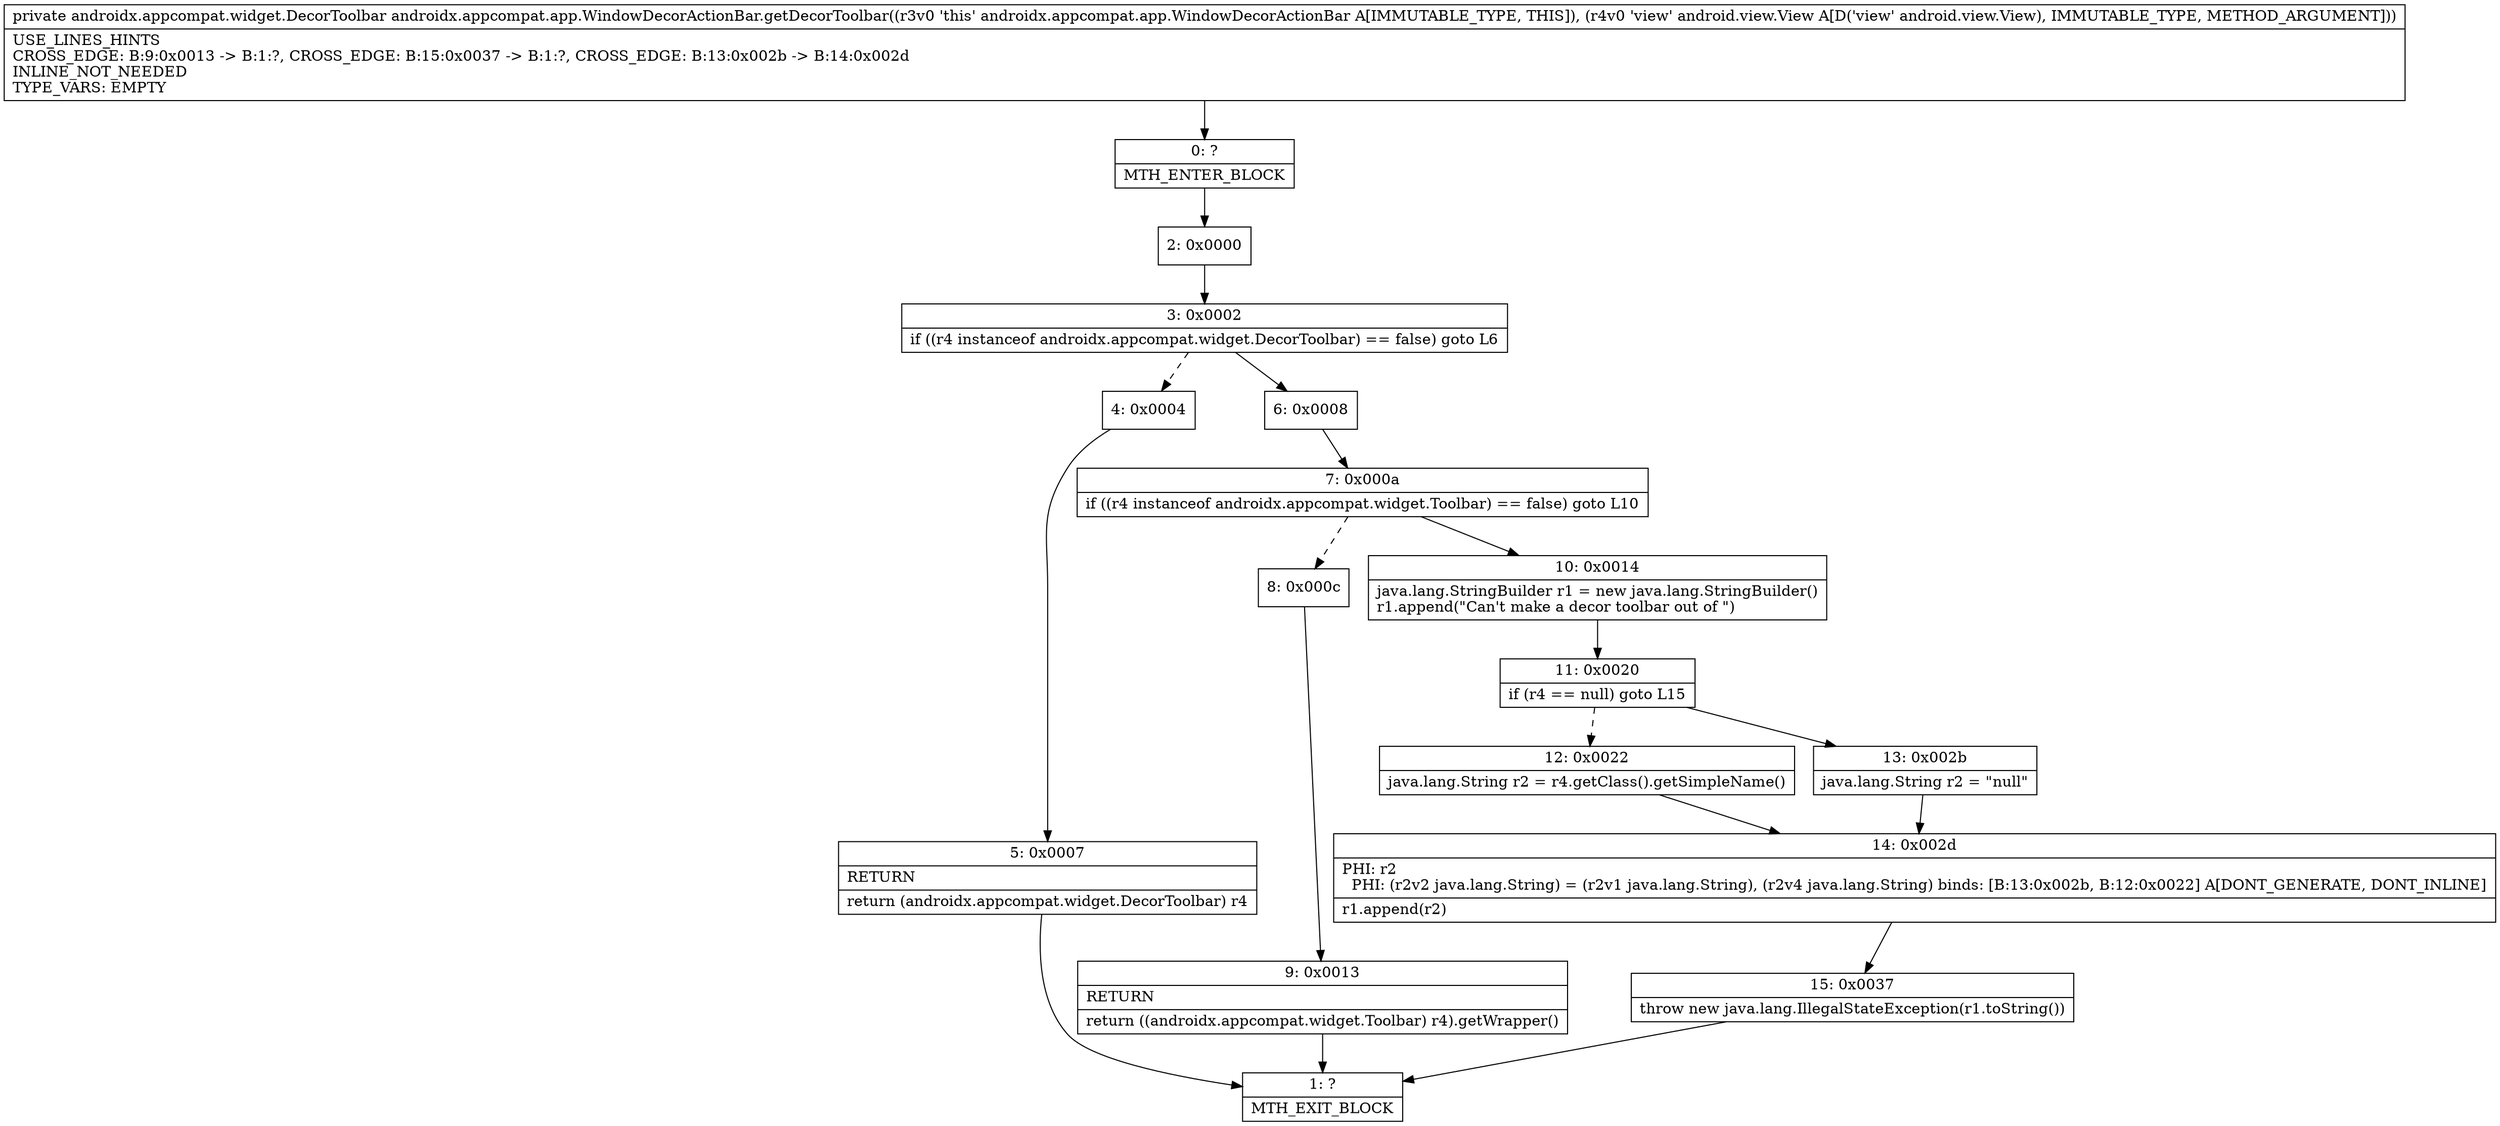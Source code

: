 digraph "CFG forandroidx.appcompat.app.WindowDecorActionBar.getDecorToolbar(Landroid\/view\/View;)Landroidx\/appcompat\/widget\/DecorToolbar;" {
Node_0 [shape=record,label="{0\:\ ?|MTH_ENTER_BLOCK\l}"];
Node_2 [shape=record,label="{2\:\ 0x0000}"];
Node_3 [shape=record,label="{3\:\ 0x0002|if ((r4 instanceof androidx.appcompat.widget.DecorToolbar) == false) goto L6\l}"];
Node_4 [shape=record,label="{4\:\ 0x0004}"];
Node_5 [shape=record,label="{5\:\ 0x0007|RETURN\l|return (androidx.appcompat.widget.DecorToolbar) r4\l}"];
Node_1 [shape=record,label="{1\:\ ?|MTH_EXIT_BLOCK\l}"];
Node_6 [shape=record,label="{6\:\ 0x0008}"];
Node_7 [shape=record,label="{7\:\ 0x000a|if ((r4 instanceof androidx.appcompat.widget.Toolbar) == false) goto L10\l}"];
Node_8 [shape=record,label="{8\:\ 0x000c}"];
Node_9 [shape=record,label="{9\:\ 0x0013|RETURN\l|return ((androidx.appcompat.widget.Toolbar) r4).getWrapper()\l}"];
Node_10 [shape=record,label="{10\:\ 0x0014|java.lang.StringBuilder r1 = new java.lang.StringBuilder()\lr1.append(\"Can't make a decor toolbar out of \")\l}"];
Node_11 [shape=record,label="{11\:\ 0x0020|if (r4 == null) goto L15\l}"];
Node_12 [shape=record,label="{12\:\ 0x0022|java.lang.String r2 = r4.getClass().getSimpleName()\l}"];
Node_14 [shape=record,label="{14\:\ 0x002d|PHI: r2 \l  PHI: (r2v2 java.lang.String) = (r2v1 java.lang.String), (r2v4 java.lang.String) binds: [B:13:0x002b, B:12:0x0022] A[DONT_GENERATE, DONT_INLINE]\l|r1.append(r2)\l}"];
Node_15 [shape=record,label="{15\:\ 0x0037|throw new java.lang.IllegalStateException(r1.toString())\l}"];
Node_13 [shape=record,label="{13\:\ 0x002b|java.lang.String r2 = \"null\"\l}"];
MethodNode[shape=record,label="{private androidx.appcompat.widget.DecorToolbar androidx.appcompat.app.WindowDecorActionBar.getDecorToolbar((r3v0 'this' androidx.appcompat.app.WindowDecorActionBar A[IMMUTABLE_TYPE, THIS]), (r4v0 'view' android.view.View A[D('view' android.view.View), IMMUTABLE_TYPE, METHOD_ARGUMENT]))  | USE_LINES_HINTS\lCROSS_EDGE: B:9:0x0013 \-\> B:1:?, CROSS_EDGE: B:15:0x0037 \-\> B:1:?, CROSS_EDGE: B:13:0x002b \-\> B:14:0x002d\lINLINE_NOT_NEEDED\lTYPE_VARS: EMPTY\l}"];
MethodNode -> Node_0;Node_0 -> Node_2;
Node_2 -> Node_3;
Node_3 -> Node_4[style=dashed];
Node_3 -> Node_6;
Node_4 -> Node_5;
Node_5 -> Node_1;
Node_6 -> Node_7;
Node_7 -> Node_8[style=dashed];
Node_7 -> Node_10;
Node_8 -> Node_9;
Node_9 -> Node_1;
Node_10 -> Node_11;
Node_11 -> Node_12[style=dashed];
Node_11 -> Node_13;
Node_12 -> Node_14;
Node_14 -> Node_15;
Node_15 -> Node_1;
Node_13 -> Node_14;
}

